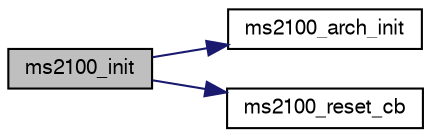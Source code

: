 digraph "ms2100_init"
{
  edge [fontname="FreeSans",fontsize="10",labelfontname="FreeSans",labelfontsize="10"];
  node [fontname="FreeSans",fontsize="10",shape=record];
  rankdir="LR";
  Node1 [label="ms2100_init",height=0.2,width=0.4,color="black", fillcolor="grey75", style="filled", fontcolor="black"];
  Node1 -> Node2 [color="midnightblue",fontsize="10",style="solid",fontname="FreeSans"];
  Node2 [label="ms2100_arch_init",height=0.2,width=0.4,color="black", fillcolor="white", style="filled",URL="$lpc21_2peripherals_2ms2100__arch_8c.html#a6c42c614481a60c538d48f9ceef25132"];
  Node1 -> Node3 [color="midnightblue",fontsize="10",style="solid",fontname="FreeSans"];
  Node3 [label="ms2100_reset_cb",height=0.2,width=0.4,color="black", fillcolor="white", style="filled",URL="$lpc21_2peripherals_2ms2100__arch_8c.html#aebb1f87ab92e583e78e79686e935e3b8",tooltip="Reset callback. "];
}
